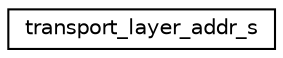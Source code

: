 digraph "Graphical Class Hierarchy"
{
 // LATEX_PDF_SIZE
  edge [fontname="Helvetica",fontsize="10",labelfontname="Helvetica",labelfontsize="10"];
  node [fontname="Helvetica",fontsize="10",shape=record];
  rankdir="LR";
  Node0 [label="transport_layer_addr_s",height=0.2,width=0.4,color="black", fillcolor="white", style="filled",URL="$structtransport__layer__addr__s.html",tooltip=" "];
}
